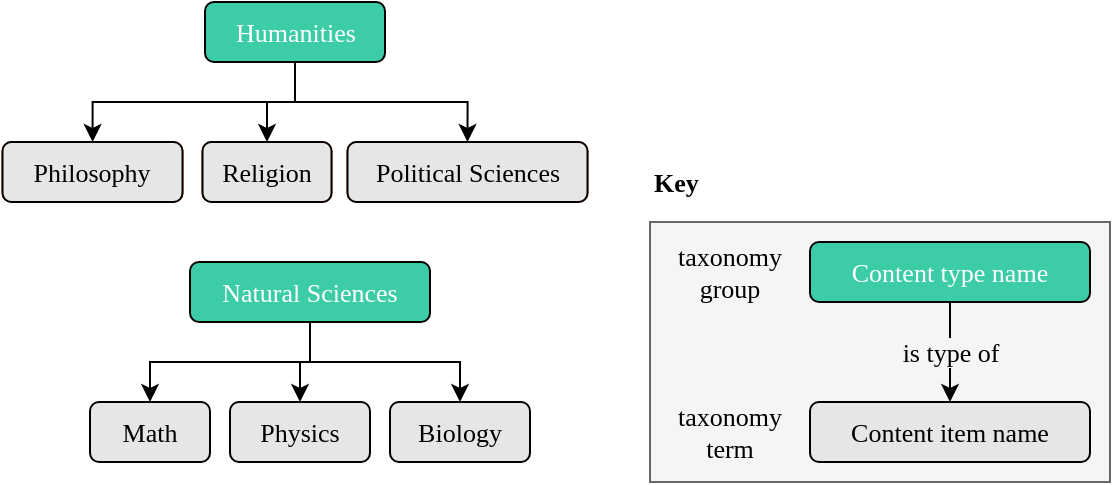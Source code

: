 <mxfile version="19.0.3" type="device"><diagram id="FXWY1BHe6qJy8VUxswO5" name="Page-1"><mxGraphModel dx="716" dy="448" grid="1" gridSize="10" guides="1" tooltips="1" connect="1" arrows="1" fold="1" page="1" pageScale="1" pageWidth="1100" pageHeight="850" background="#ffffff" math="0" shadow="0"><root><mxCell id="0"/><mxCell id="1" parent="0"/><mxCell id="3ihrw5to5KM5dQ3G2Bd0-16" value="" style="rounded=0;whiteSpace=wrap;html=1;fontFamily=Work Sans;fontSize=13;align=right;verticalAlign=bottom;labelPosition=left;verticalLabelPosition=top;fillColor=#f5f5f5;strokeColor=#666666;fontColor=#333333;" parent="1" vertex="1"><mxGeometry x="390" y="150" width="230" height="130" as="geometry"/></mxCell><mxCell id="-B0Yc3guxufEeJ8OX28--24" style="edgeStyle=orthogonalEdgeStyle;rounded=0;orthogonalLoop=1;jettySize=auto;html=1;exitX=0.5;exitY=1;exitDx=0;exitDy=0;entryX=0.5;entryY=0;entryDx=0;entryDy=0;fontSize=13;fontFamily=Work Sans;" parent="1" source="-B0Yc3guxufEeJ8OX28--2" target="-B0Yc3guxufEeJ8OX28--3" edge="1"><mxGeometry relative="1" as="geometry"/></mxCell><mxCell id="-B0Yc3guxufEeJ8OX28--25" style="edgeStyle=orthogonalEdgeStyle;rounded=0;orthogonalLoop=1;jettySize=auto;html=1;exitX=0.5;exitY=1;exitDx=0;exitDy=0;entryX=0.5;entryY=0;entryDx=0;entryDy=0;fontSize=13;fontFamily=Work Sans;" parent="1" source="-B0Yc3guxufEeJ8OX28--2" target="-B0Yc3guxufEeJ8OX28--4" edge="1"><mxGeometry relative="1" as="geometry"/></mxCell><mxCell id="-B0Yc3guxufEeJ8OX28--26" style="edgeStyle=orthogonalEdgeStyle;rounded=0;orthogonalLoop=1;jettySize=auto;html=1;exitX=0.5;exitY=1;exitDx=0;exitDy=0;entryX=0.5;entryY=0;entryDx=0;entryDy=0;fontSize=13;fontFamily=Work Sans;" parent="1" source="-B0Yc3guxufEeJ8OX28--2" target="-B0Yc3guxufEeJ8OX28--5" edge="1"><mxGeometry relative="1" as="geometry"><Array as="points"><mxPoint x="220" y="220"/><mxPoint x="295" y="220"/></Array></mxGeometry></mxCell><mxCell id="-B0Yc3guxufEeJ8OX28--2" value="Natural Sciences" style="rounded=1;whiteSpace=wrap;html=1;fontSize=13;fontFamily=Work Sans;fillColor=#3DCCA8;strokeColor=#000000;fontColor=#FFFFFF;" parent="1" vertex="1"><mxGeometry x="160" y="170" width="120" height="30" as="geometry"/></mxCell><mxCell id="-B0Yc3guxufEeJ8OX28--3" value="Math" style="rounded=1;whiteSpace=wrap;html=1;fontSize=13;fontFamily=Work Sans;fillColor=#E6E6E6;strokeColor=#000000;" parent="1" vertex="1"><mxGeometry x="110" y="240" width="60" height="30" as="geometry"/></mxCell><mxCell id="-B0Yc3guxufEeJ8OX28--4" value="Physics" style="rounded=1;whiteSpace=wrap;html=1;fontSize=13;fontFamily=Work Sans;fillColor=#E6E6E6;strokeColor=#000000;" parent="1" vertex="1"><mxGeometry x="180" y="240" width="70" height="30" as="geometry"/></mxCell><mxCell id="-B0Yc3guxufEeJ8OX28--5" value="Biology" style="rounded=1;whiteSpace=wrap;html=1;fontSize=13;fontFamily=Work Sans;fillColor=#E6E6E6;strokeColor=#000000;" parent="1" vertex="1"><mxGeometry x="260" y="240" width="70" height="30" as="geometry"/></mxCell><mxCell id="-B0Yc3guxufEeJ8OX28--18" style="edgeStyle=orthogonalEdgeStyle;rounded=0;orthogonalLoop=1;jettySize=auto;html=1;exitX=0.5;exitY=1;exitDx=0;exitDy=0;fontSize=13;fontFamily=Work Sans;" parent="1" source="-B0Yc3guxufEeJ8OX28--6" target="-B0Yc3guxufEeJ8OX28--7" edge="1"><mxGeometry relative="1" as="geometry"/></mxCell><mxCell id="-B0Yc3guxufEeJ8OX28--19" style="edgeStyle=orthogonalEdgeStyle;rounded=0;orthogonalLoop=1;jettySize=auto;html=1;exitX=0.5;exitY=1;exitDx=0;exitDy=0;entryX=0.5;entryY=0;entryDx=0;entryDy=0;fontSize=13;fontFamily=Work Sans;" parent="1" source="-B0Yc3guxufEeJ8OX28--6" target="3ihrw5to5KM5dQ3G2Bd0-8" edge="1"><mxGeometry relative="1" as="geometry"><mxPoint x="197.5" y="110" as="targetPoint"/></mxGeometry></mxCell><mxCell id="-B0Yc3guxufEeJ8OX28--20" style="edgeStyle=orthogonalEdgeStyle;rounded=0;orthogonalLoop=1;jettySize=auto;html=1;exitX=0.5;exitY=1;exitDx=0;exitDy=0;entryX=0.5;entryY=0;entryDx=0;entryDy=0;fontSize=13;fontFamily=Work Sans;" parent="1" source="-B0Yc3guxufEeJ8OX28--6" target="-B0Yc3guxufEeJ8OX28--9" edge="1"><mxGeometry relative="1" as="geometry"/></mxCell><mxCell id="-B0Yc3guxufEeJ8OX28--6" value="Humanities" style="rounded=1;whiteSpace=wrap;html=1;fontSize=13;fontFamily=Work Sans;fillColor=#3DCCA8;strokeColor=#000000;fontColor=#FFFFFF;" parent="1" vertex="1"><mxGeometry x="167.5" y="40" width="90" height="30" as="geometry"/></mxCell><mxCell id="-B0Yc3guxufEeJ8OX28--7" value="Philosophy" style="rounded=1;whiteSpace=wrap;html=1;fontSize=13;fontFamily=Work Sans;fillColor=#ffe6cc;strokeColor=#F05A22;" parent="1" vertex="1"><mxGeometry x="66.25" y="110" width="90" height="30" as="geometry"/></mxCell><mxCell id="-B0Yc3guxufEeJ8OX28--9" value="Political Sciences" style="rounded=1;whiteSpace=wrap;html=1;fontSize=13;fontFamily=Work Sans;fillColor=#ffe6cc;strokeColor=#F05A22;" parent="1" vertex="1"><mxGeometry x="238.75" y="110" width="120" height="30" as="geometry"/></mxCell><mxCell id="3ihrw5to5KM5dQ3G2Bd0-8" value="Religion" style="rounded=1;whiteSpace=wrap;html=1;fontSize=13;fontFamily=Work Sans;fillColor=#ffe6cc;strokeColor=#F05A22;" parent="1" vertex="1"><mxGeometry x="166.25" y="110" width="64.5" height="30" as="geometry"/></mxCell><mxCell id="3ihrw5to5KM5dQ3G2Bd0-13" value="is type of" style="edgeStyle=orthogonalEdgeStyle;rounded=0;orthogonalLoop=1;jettySize=auto;html=1;fontSize=13;fontFamily=Work Sans;labelBackgroundColor=#F5F5F5;" parent="1" source="3ihrw5to5KM5dQ3G2Bd0-11" target="3ihrw5to5KM5dQ3G2Bd0-12" edge="1"><mxGeometry relative="1" as="geometry"/></mxCell><mxCell id="3ihrw5to5KM5dQ3G2Bd0-11" value="Content type name" style="rounded=1;whiteSpace=wrap;html=1;fontSize=13;fontFamily=Work Sans;fillColor=#3DCCA8;strokeColor=#000000;fontColor=#FFFFFF;" parent="1" vertex="1"><mxGeometry x="470" y="160" width="140" height="30" as="geometry"/></mxCell><mxCell id="3ihrw5to5KM5dQ3G2Bd0-12" value="Content item name" style="rounded=1;whiteSpace=wrap;html=1;fontSize=13;fontFamily=Work Sans;fillColor=#E6E6E6;strokeColor=#000000;" parent="1" vertex="1"><mxGeometry x="470" y="240" width="140" height="30" as="geometry"/></mxCell><mxCell id="3ihrw5to5KM5dQ3G2Bd0-14" value="taxonomy group" style="text;html=1;strokeColor=none;fillColor=none;align=center;verticalAlign=middle;whiteSpace=wrap;rounded=0;fontFamily=Work Sans;fontSize=13;" parent="1" vertex="1"><mxGeometry x="390" y="165" width="80" height="20" as="geometry"/></mxCell><mxCell id="3ihrw5to5KM5dQ3G2Bd0-15" value="&lt;div style=&quot;font-size: 13px;&quot;&gt;taxonomy term&lt;br style=&quot;font-size: 13px;&quot;&gt;&lt;/div&gt;" style="text;html=1;strokeColor=none;fillColor=none;align=center;verticalAlign=middle;whiteSpace=wrap;rounded=0;fontFamily=Work Sans;fontSize=13;" parent="1" vertex="1"><mxGeometry x="395" y="237.5" width="70" height="35" as="geometry"/></mxCell><mxCell id="3ihrw5to5KM5dQ3G2Bd0-19" value="&lt;div align=&quot;left&quot; style=&quot;font-size: 13px;&quot;&gt;Key&lt;/div&gt;" style="text;html=1;strokeColor=none;fillColor=none;align=left;verticalAlign=middle;whiteSpace=wrap;rounded=0;fontFamily=Work Sans;fontSize=13;fontStyle=1" parent="1" vertex="1"><mxGeometry x="390" y="120" width="40" height="20" as="geometry"/></mxCell><mxCell id="dwf09McuTac9ni8xaF3a-1" value="Philosophy" style="rounded=1;whiteSpace=wrap;html=1;fontSize=13;fontFamily=Work Sans;fillColor=#E6E6E6;strokeColor=#000000;" vertex="1" parent="1"><mxGeometry x="66.25" y="110" width="90" height="30" as="geometry"/></mxCell><mxCell id="dwf09McuTac9ni8xaF3a-2" value="Religion" style="rounded=1;whiteSpace=wrap;html=1;fontSize=13;fontFamily=Work Sans;fillColor=#E6E6E6;strokeColor=#000000;" vertex="1" parent="1"><mxGeometry x="166.25" y="110" width="64.5" height="30" as="geometry"/></mxCell><mxCell id="dwf09McuTac9ni8xaF3a-3" value="Political Sciences" style="rounded=1;whiteSpace=wrap;html=1;fontSize=13;fontFamily=Work Sans;fillColor=#E6E6E6;strokeColor=#000000;" vertex="1" parent="1"><mxGeometry x="238.75" y="110" width="120" height="30" as="geometry"/></mxCell></root></mxGraphModel></diagram></mxfile>